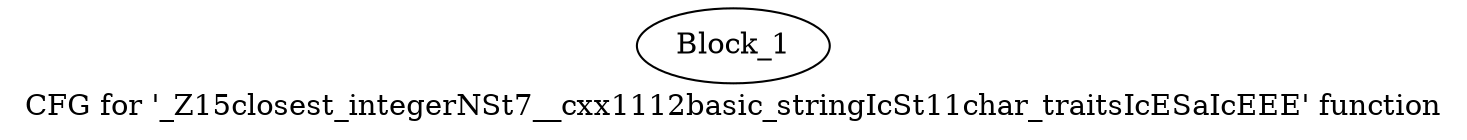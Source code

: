 digraph "CFG for '_Z15closest_integerNSt7__cxx1112basic_stringIcSt11char_traitsIcESaIcEEE' function" {
	label="CFG for '_Z15closest_integerNSt7__cxx1112basic_stringIcSt11char_traitsIcESaIcEEE' function";

	block_1 [label="Block_1"];
}
